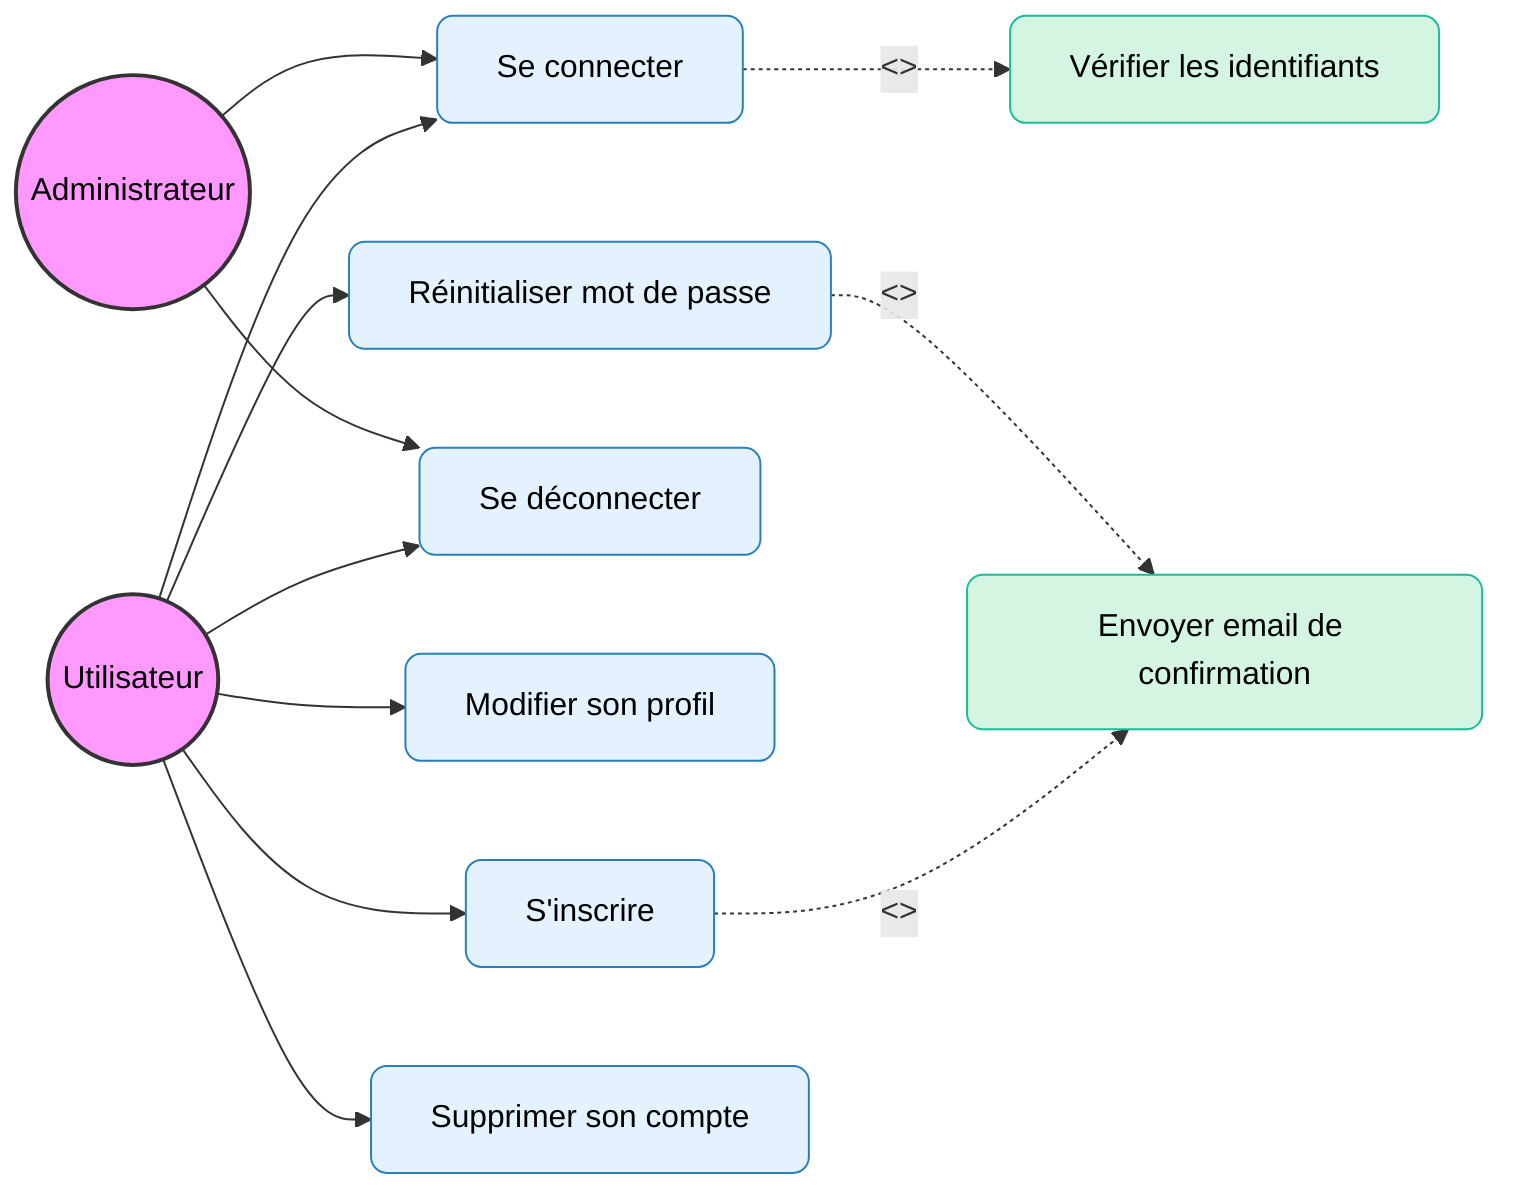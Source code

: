 flowchart LR
    %% Style des acteurs et cas d'utilisation
    classDef actor fill:#f9f,stroke:#333,stroke-width:2px,color:black
    classDef usecase fill:#e4f2ff,stroke:#2980b9,stroke-width:1px,rx:8px,ry:8px,color:black
    classDef include fill:#d5f5e3,stroke:#1abc9c,stroke-width:1px,rx:8px,ry:8px,color:black

    %% Acteurs
    User((Utilisateur)):::actor
    Admin((Administrateur)):::actor
    
    %% Cas d'utilisation
    UC1["S'inscrire"]:::usecase
    UC2[Se connecter]:::usecase
    UC3[Se déconnecter]:::usecase
    UC4[Modifier son profil]:::usecase
    UC5[Réinitialiser mot de passe]:::usecase
    UC6[Supprimer son compte]:::usecase
    
    %% Cas d'inclusion
    UC_V[Vérifier les identifiants]:::include
    UC_E[Envoyer email de confirmation]:::include
    
    %% Relations utilisateur
    User --> UC1
    User --> UC2
    User --> UC3
    User --> UC4
    User --> UC5
    User --> UC6
    
    %% Relation admin
    Admin --> UC2
    Admin --> UC3
    
    %% Relations d'inclusion
    UC1 -.-> |<<include>>| UC_E
    UC2 -.-> |<<include>>| UC_V
    UC5 -.-> |<<include>>| UC_E